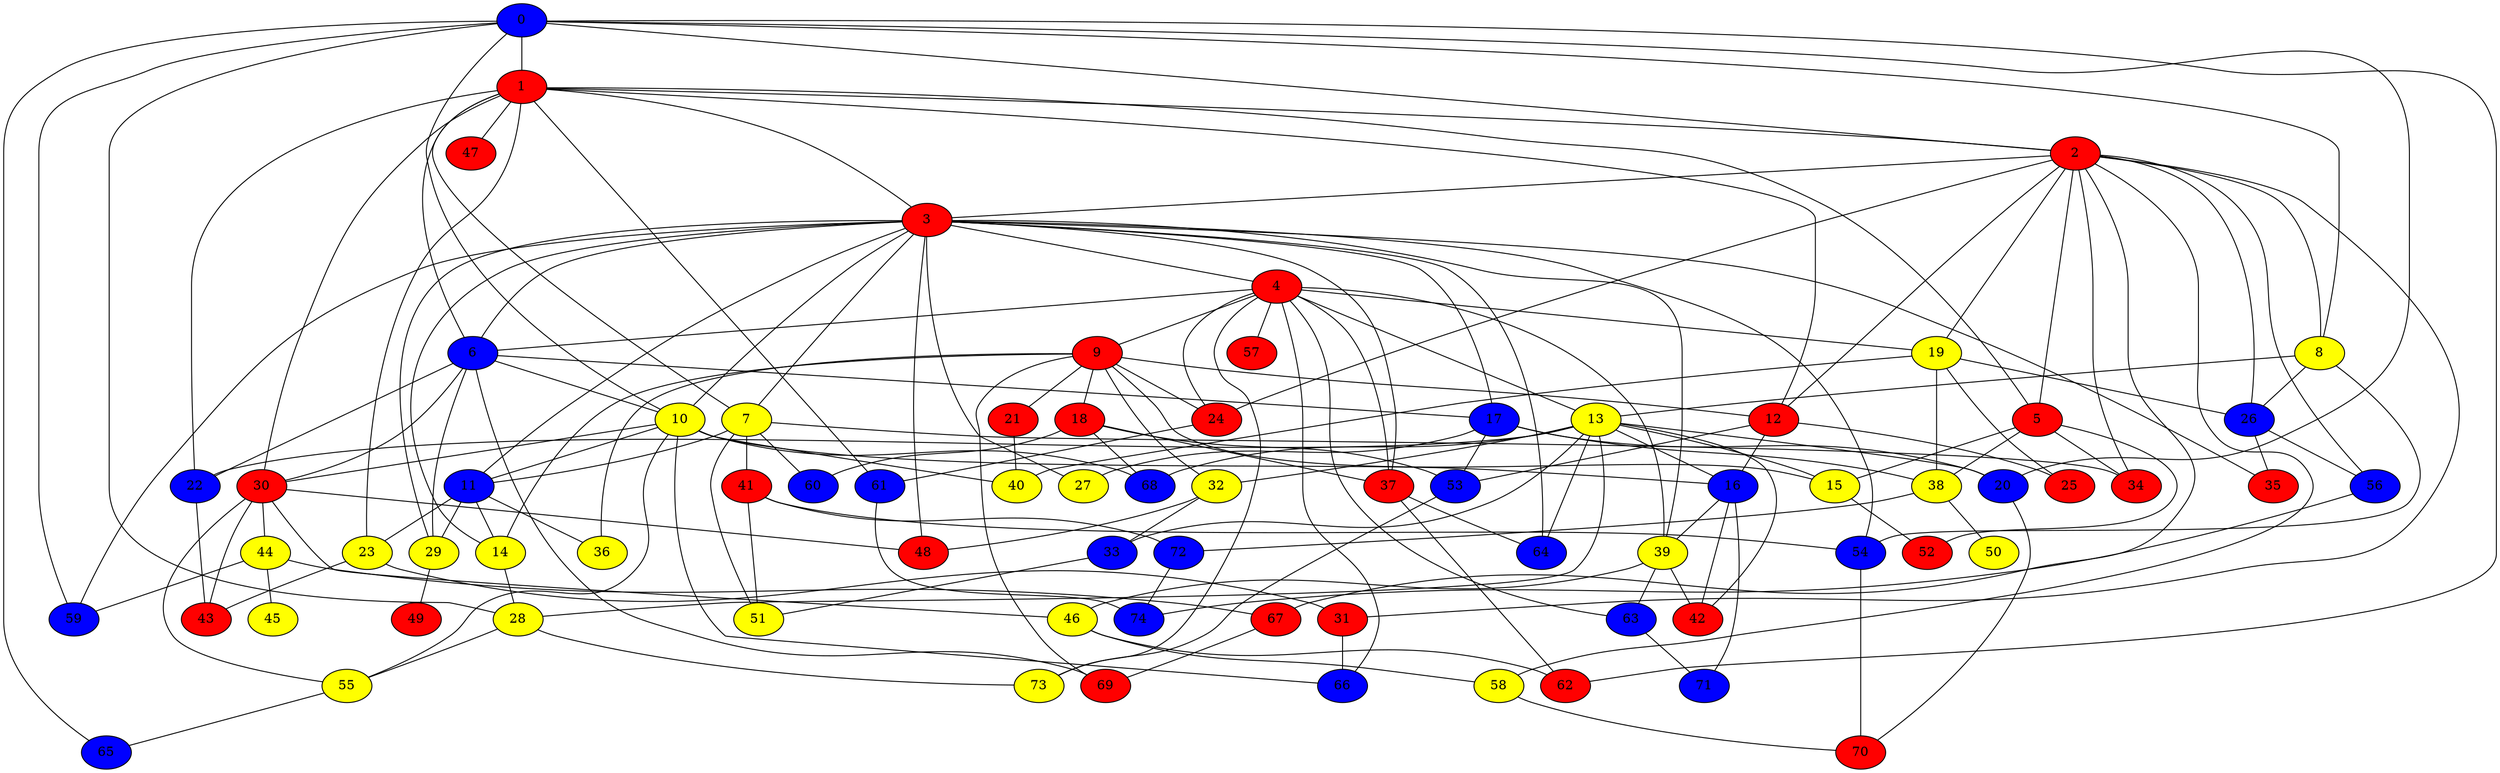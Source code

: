 graph {
0 [style = filled fillcolor = blue];
1 [style = filled fillcolor = red];
2 [style = filled fillcolor = red];
3 [style = filled fillcolor = red];
4 [style = filled fillcolor = red];
5 [style = filled fillcolor = red];
6 [style = filled fillcolor = blue];
7 [style = filled fillcolor = yellow];
8 [style = filled fillcolor = yellow];
9 [style = filled fillcolor = red];
10 [style = filled fillcolor = yellow];
11 [style = filled fillcolor = blue];
12 [style = filled fillcolor = red];
13 [style = filled fillcolor = yellow];
14 [style = filled fillcolor = yellow];
15 [style = filled fillcolor = yellow];
16 [style = filled fillcolor = blue];
17 [style = filled fillcolor = blue];
18 [style = filled fillcolor = red];
19 [style = filled fillcolor = yellow];
20 [style = filled fillcolor = blue];
21 [style = filled fillcolor = red];
22 [style = filled fillcolor = blue];
23 [style = filled fillcolor = yellow];
24 [style = filled fillcolor = red];
25 [style = filled fillcolor = red];
26 [style = filled fillcolor = blue];
27 [style = filled fillcolor = yellow];
28 [style = filled fillcolor = yellow];
29 [style = filled fillcolor = yellow];
30 [style = filled fillcolor = red];
31 [style = filled fillcolor = red];
32 [style = filled fillcolor = yellow];
33 [style = filled fillcolor = blue];
34 [style = filled fillcolor = red];
35 [style = filled fillcolor = red];
36 [style = filled fillcolor = yellow];
37 [style = filled fillcolor = red];
38 [style = filled fillcolor = yellow];
39 [style = filled fillcolor = yellow];
40 [style = filled fillcolor = yellow];
41 [style = filled fillcolor = red];
42 [style = filled fillcolor = red];
43 [style = filled fillcolor = red];
44 [style = filled fillcolor = yellow];
45 [style = filled fillcolor = yellow];
46 [style = filled fillcolor = yellow];
47 [style = filled fillcolor = red];
48 [style = filled fillcolor = red];
49 [style = filled fillcolor = red];
50 [style = filled fillcolor = yellow];
51 [style = filled fillcolor = yellow];
52 [style = filled fillcolor = red];
53 [style = filled fillcolor = blue];
54 [style = filled fillcolor = blue];
55 [style = filled fillcolor = yellow];
56 [style = filled fillcolor = blue];
57 [style = filled fillcolor = red];
58 [style = filled fillcolor = yellow];
59 [style = filled fillcolor = blue];
60 [style = filled fillcolor = blue];
61 [style = filled fillcolor = blue];
62 [style = filled fillcolor = red];
63 [style = filled fillcolor = blue];
64 [style = filled fillcolor = blue];
65 [style = filled fillcolor = blue];
66 [style = filled fillcolor = blue];
67 [style = filled fillcolor = red];
68 [style = filled fillcolor = blue];
69 [style = filled fillcolor = red];
70 [style = filled fillcolor = red];
71 [style = filled fillcolor = blue];
72 [style = filled fillcolor = blue];
73 [style = filled fillcolor = yellow];
74 [style = filled fillcolor = blue];
0 -- 1;
0 -- 10;
0 -- 8;
0 -- 2;
0 -- 20;
0 -- 28;
0 -- 59;
0 -- 62;
0 -- 65;
1 -- 2;
1 -- 3;
1 -- 5;
1 -- 6;
1 -- 7;
1 -- 12;
1 -- 22;
1 -- 23;
1 -- 30;
1 -- 47;
1 -- 61;
2 -- 3;
2 -- 5;
2 -- 8;
2 -- 12;
2 -- 19;
2 -- 24;
2 -- 26;
2 -- 31;
2 -- 34;
2 -- 56;
2 -- 58;
2 -- 67;
3 -- 4;
3 -- 6;
3 -- 7;
3 -- 10;
3 -- 11;
3 -- 14;
3 -- 17;
3 -- 27;
3 -- 29;
3 -- 35;
3 -- 37;
3 -- 39;
3 -- 48;
3 -- 54;
3 -- 59;
3 -- 64;
4 -- 6;
4 -- 9;
4 -- 13;
4 -- 19;
4 -- 24;
4 -- 37;
4 -- 39;
4 -- 57;
4 -- 63;
4 -- 66;
4 -- 73;
5 -- 15;
5 -- 34;
5 -- 38;
5 -- 52;
6 -- 10;
6 -- 17;
6 -- 22;
6 -- 29;
6 -- 30;
6 -- 69;
7 -- 11;
7 -- 34;
7 -- 41;
7 -- 51;
7 -- 60;
8 -- 13;
8 -- 26;
8 -- 54;
9 -- 12;
9 -- 14;
9 -- 15;
9 -- 18;
9 -- 21;
9 -- 24;
9 -- 32;
9 -- 36;
9 -- 69;
10 -- 11;
10 -- 16;
10 -- 30;
10 -- 40;
10 -- 55;
10 -- 66;
10 -- 68;
11 -- 14;
11 -- 23;
11 -- 29;
11 -- 36;
12 -- 16;
12 -- 25;
12 -- 53;
13 -- 15;
13 -- 16;
13 -- 20;
13 -- 22;
13 -- 28;
13 -- 32;
13 -- 33;
13 -- 42;
13 -- 64;
13 -- 68;
14 -- 28;
15 -- 52;
16 -- 39;
16 -- 42;
16 -- 71;
17 -- 20;
17 -- 27;
17 -- 38;
17 -- 53;
18 -- 37;
18 -- 53;
18 -- 60;
18 -- 68;
19 -- 25;
19 -- 26;
19 -- 38;
19 -- 40;
20 -- 70;
21 -- 40;
22 -- 43;
23 -- 31;
23 -- 43;
24 -- 61;
26 -- 35;
26 -- 56;
28 -- 55;
28 -- 73;
29 -- 49;
30 -- 43;
30 -- 44;
30 -- 46;
30 -- 48;
30 -- 55;
31 -- 66;
32 -- 33;
32 -- 48;
33 -- 51;
37 -- 62;
37 -- 64;
38 -- 50;
38 -- 72;
39 -- 42;
39 -- 46;
39 -- 63;
41 -- 51;
41 -- 54;
41 -- 72;
44 -- 45;
44 -- 59;
44 -- 67;
46 -- 58;
46 -- 62;
53 -- 73;
54 -- 70;
55 -- 65;
56 -- 74;
58 -- 70;
61 -- 74;
63 -- 71;
67 -- 69;
72 -- 74;
}
